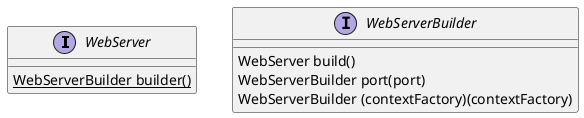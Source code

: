 @startuml
interface WebServer {
    {static} WebServerBuilder builder()
}

interface WebServerBuilder {
    WebServer build()
    WebServerBuilder port(port)
    WebServerBuilder (contextFactory)(contextFactory)
}
@enduml